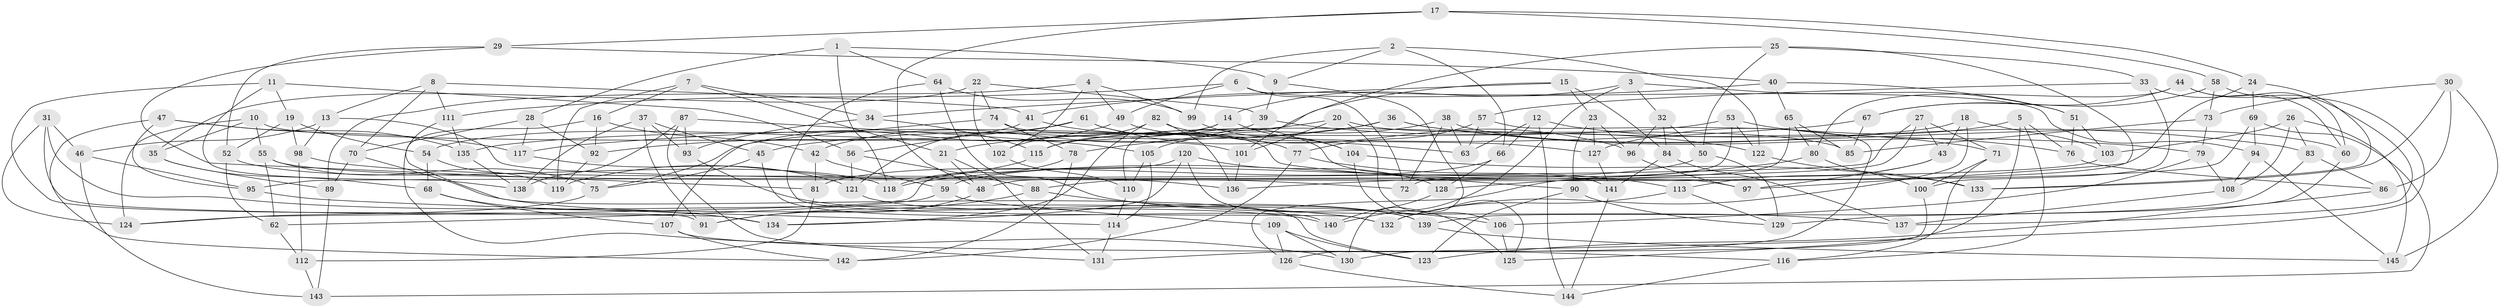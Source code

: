 // coarse degree distribution, {12: 0.00980392156862745, 4: 0.7941176470588235, 10: 0.0392156862745098, 11: 0.0196078431372549, 3: 0.08823529411764706, 9: 0.029411764705882353, 5: 0.00980392156862745, 7: 0.00980392156862745}
// Generated by graph-tools (version 1.1) at 2025/54/03/04/25 22:54:06]
// undirected, 145 vertices, 290 edges
graph export_dot {
  node [color=gray90,style=filled];
  1;
  2;
  3;
  4;
  5;
  6;
  7;
  8;
  9;
  10;
  11;
  12;
  13;
  14;
  15;
  16;
  17;
  18;
  19;
  20;
  21;
  22;
  23;
  24;
  25;
  26;
  27;
  28;
  29;
  30;
  31;
  32;
  33;
  34;
  35;
  36;
  37;
  38;
  39;
  40;
  41;
  42;
  43;
  44;
  45;
  46;
  47;
  48;
  49;
  50;
  51;
  52;
  53;
  54;
  55;
  56;
  57;
  58;
  59;
  60;
  61;
  62;
  63;
  64;
  65;
  66;
  67;
  68;
  69;
  70;
  71;
  72;
  73;
  74;
  75;
  76;
  77;
  78;
  79;
  80;
  81;
  82;
  83;
  84;
  85;
  86;
  87;
  88;
  89;
  90;
  91;
  92;
  93;
  94;
  95;
  96;
  97;
  98;
  99;
  100;
  101;
  102;
  103;
  104;
  105;
  106;
  107;
  108;
  109;
  110;
  111;
  112;
  113;
  114;
  115;
  116;
  117;
  118;
  119;
  120;
  121;
  122;
  123;
  124;
  125;
  126;
  127;
  128;
  129;
  130;
  131;
  132;
  133;
  134;
  135;
  136;
  137;
  138;
  139;
  140;
  141;
  142;
  143;
  144;
  145;
  1 -- 28;
  1 -- 9;
  1 -- 118;
  1 -- 64;
  2 -- 99;
  2 -- 122;
  2 -- 66;
  2 -- 9;
  3 -- 51;
  3 -- 32;
  3 -- 140;
  3 -- 14;
  4 -- 89;
  4 -- 49;
  4 -- 99;
  4 -- 102;
  5 -- 127;
  5 -- 125;
  5 -- 116;
  5 -- 76;
  6 -- 72;
  6 -- 94;
  6 -- 111;
  6 -- 49;
  7 -- 21;
  7 -- 119;
  7 -- 34;
  7 -- 16;
  8 -- 111;
  8 -- 13;
  8 -- 70;
  8 -- 41;
  9 -- 39;
  9 -- 130;
  10 -- 35;
  10 -- 124;
  10 -- 101;
  10 -- 55;
  11 -- 91;
  11 -- 56;
  11 -- 19;
  11 -- 138;
  12 -- 144;
  12 -- 66;
  12 -- 71;
  12 -- 63;
  13 -- 97;
  13 -- 46;
  13 -- 98;
  14 -- 104;
  14 -- 54;
  14 -- 115;
  15 -- 110;
  15 -- 84;
  15 -- 34;
  15 -- 23;
  16 -- 130;
  16 -- 92;
  16 -- 42;
  17 -- 58;
  17 -- 29;
  17 -- 48;
  17 -- 24;
  18 -- 115;
  18 -- 43;
  18 -- 103;
  18 -- 132;
  19 -- 98;
  19 -- 52;
  19 -- 54;
  20 -- 85;
  20 -- 125;
  20 -- 101;
  20 -- 21;
  21 -- 48;
  21 -- 131;
  22 -- 35;
  22 -- 102;
  22 -- 74;
  22 -- 39;
  23 -- 90;
  23 -- 127;
  23 -- 96;
  24 -- 133;
  24 -- 69;
  24 -- 128;
  25 -- 33;
  25 -- 97;
  25 -- 50;
  25 -- 101;
  26 -- 145;
  26 -- 83;
  26 -- 108;
  26 -- 103;
  27 -- 43;
  27 -- 95;
  27 -- 48;
  27 -- 71;
  28 -- 70;
  28 -- 92;
  28 -- 117;
  29 -- 40;
  29 -- 81;
  29 -- 52;
  30 -- 73;
  30 -- 86;
  30 -- 145;
  30 -- 133;
  31 -- 124;
  31 -- 132;
  31 -- 46;
  31 -- 134;
  32 -- 50;
  32 -- 96;
  32 -- 84;
  33 -- 100;
  33 -- 57;
  33 -- 60;
  34 -- 115;
  34 -- 93;
  35 -- 89;
  35 -- 68;
  36 -- 78;
  36 -- 45;
  36 -- 79;
  36 -- 83;
  37 -- 91;
  37 -- 93;
  37 -- 138;
  37 -- 45;
  38 -- 60;
  38 -- 105;
  38 -- 72;
  38 -- 63;
  39 -- 122;
  39 -- 42;
  40 -- 51;
  40 -- 65;
  40 -- 41;
  41 -- 56;
  41 -- 77;
  42 -- 59;
  42 -- 81;
  43 -- 113;
  43 -- 97;
  44 -- 60;
  44 -- 80;
  44 -- 137;
  44 -- 67;
  45 -- 75;
  45 -- 140;
  46 -- 143;
  46 -- 95;
  47 -- 135;
  47 -- 142;
  47 -- 95;
  47 -- 117;
  48 -- 91;
  49 -- 75;
  49 -- 127;
  50 -- 59;
  50 -- 129;
  51 -- 76;
  51 -- 103;
  52 -- 62;
  52 -- 118;
  53 -- 122;
  53 -- 72;
  53 -- 76;
  53 -- 135;
  54 -- 119;
  54 -- 68;
  55 -- 75;
  55 -- 62;
  55 -- 72;
  56 -- 121;
  56 -- 88;
  57 -- 63;
  57 -- 77;
  57 -- 131;
  58 -- 67;
  58 -- 73;
  58 -- 130;
  59 -- 62;
  59 -- 109;
  60 -- 129;
  61 -- 141;
  61 -- 92;
  61 -- 63;
  61 -- 121;
  62 -- 112;
  64 -- 132;
  64 -- 99;
  64 -- 137;
  65 -- 80;
  65 -- 85;
  65 -- 126;
  66 -- 81;
  66 -- 128;
  67 -- 117;
  67 -- 85;
  68 -- 134;
  68 -- 107;
  69 -- 88;
  69 -- 143;
  69 -- 94;
  70 -- 89;
  70 -- 140;
  71 -- 116;
  71 -- 100;
  73 -- 85;
  73 -- 79;
  74 -- 78;
  74 -- 107;
  74 -- 90;
  75 -- 124;
  76 -- 86;
  77 -- 113;
  77 -- 142;
  78 -- 118;
  78 -- 142;
  79 -- 108;
  79 -- 106;
  80 -- 118;
  80 -- 100;
  81 -- 112;
  82 -- 134;
  82 -- 96;
  82 -- 136;
  82 -- 102;
  83 -- 86;
  83 -- 139;
  84 -- 137;
  84 -- 141;
  86 -- 123;
  87 -- 93;
  87 -- 138;
  87 -- 105;
  87 -- 131;
  88 -- 106;
  88 -- 91;
  89 -- 143;
  90 -- 123;
  90 -- 129;
  92 -- 119;
  93 -- 139;
  94 -- 108;
  94 -- 145;
  95 -- 114;
  96 -- 97;
  98 -- 136;
  98 -- 112;
  99 -- 104;
  100 -- 126;
  101 -- 136;
  102 -- 110;
  103 -- 136;
  104 -- 106;
  104 -- 133;
  105 -- 114;
  105 -- 110;
  106 -- 125;
  107 -- 142;
  107 -- 116;
  108 -- 137;
  109 -- 123;
  109 -- 126;
  109 -- 130;
  110 -- 114;
  111 -- 135;
  111 -- 123;
  112 -- 143;
  113 -- 132;
  113 -- 129;
  114 -- 131;
  115 -- 119;
  116 -- 144;
  117 -- 121;
  120 -- 134;
  120 -- 128;
  120 -- 124;
  120 -- 125;
  121 -- 139;
  122 -- 133;
  126 -- 144;
  127 -- 141;
  128 -- 140;
  135 -- 138;
  139 -- 145;
  141 -- 144;
}
